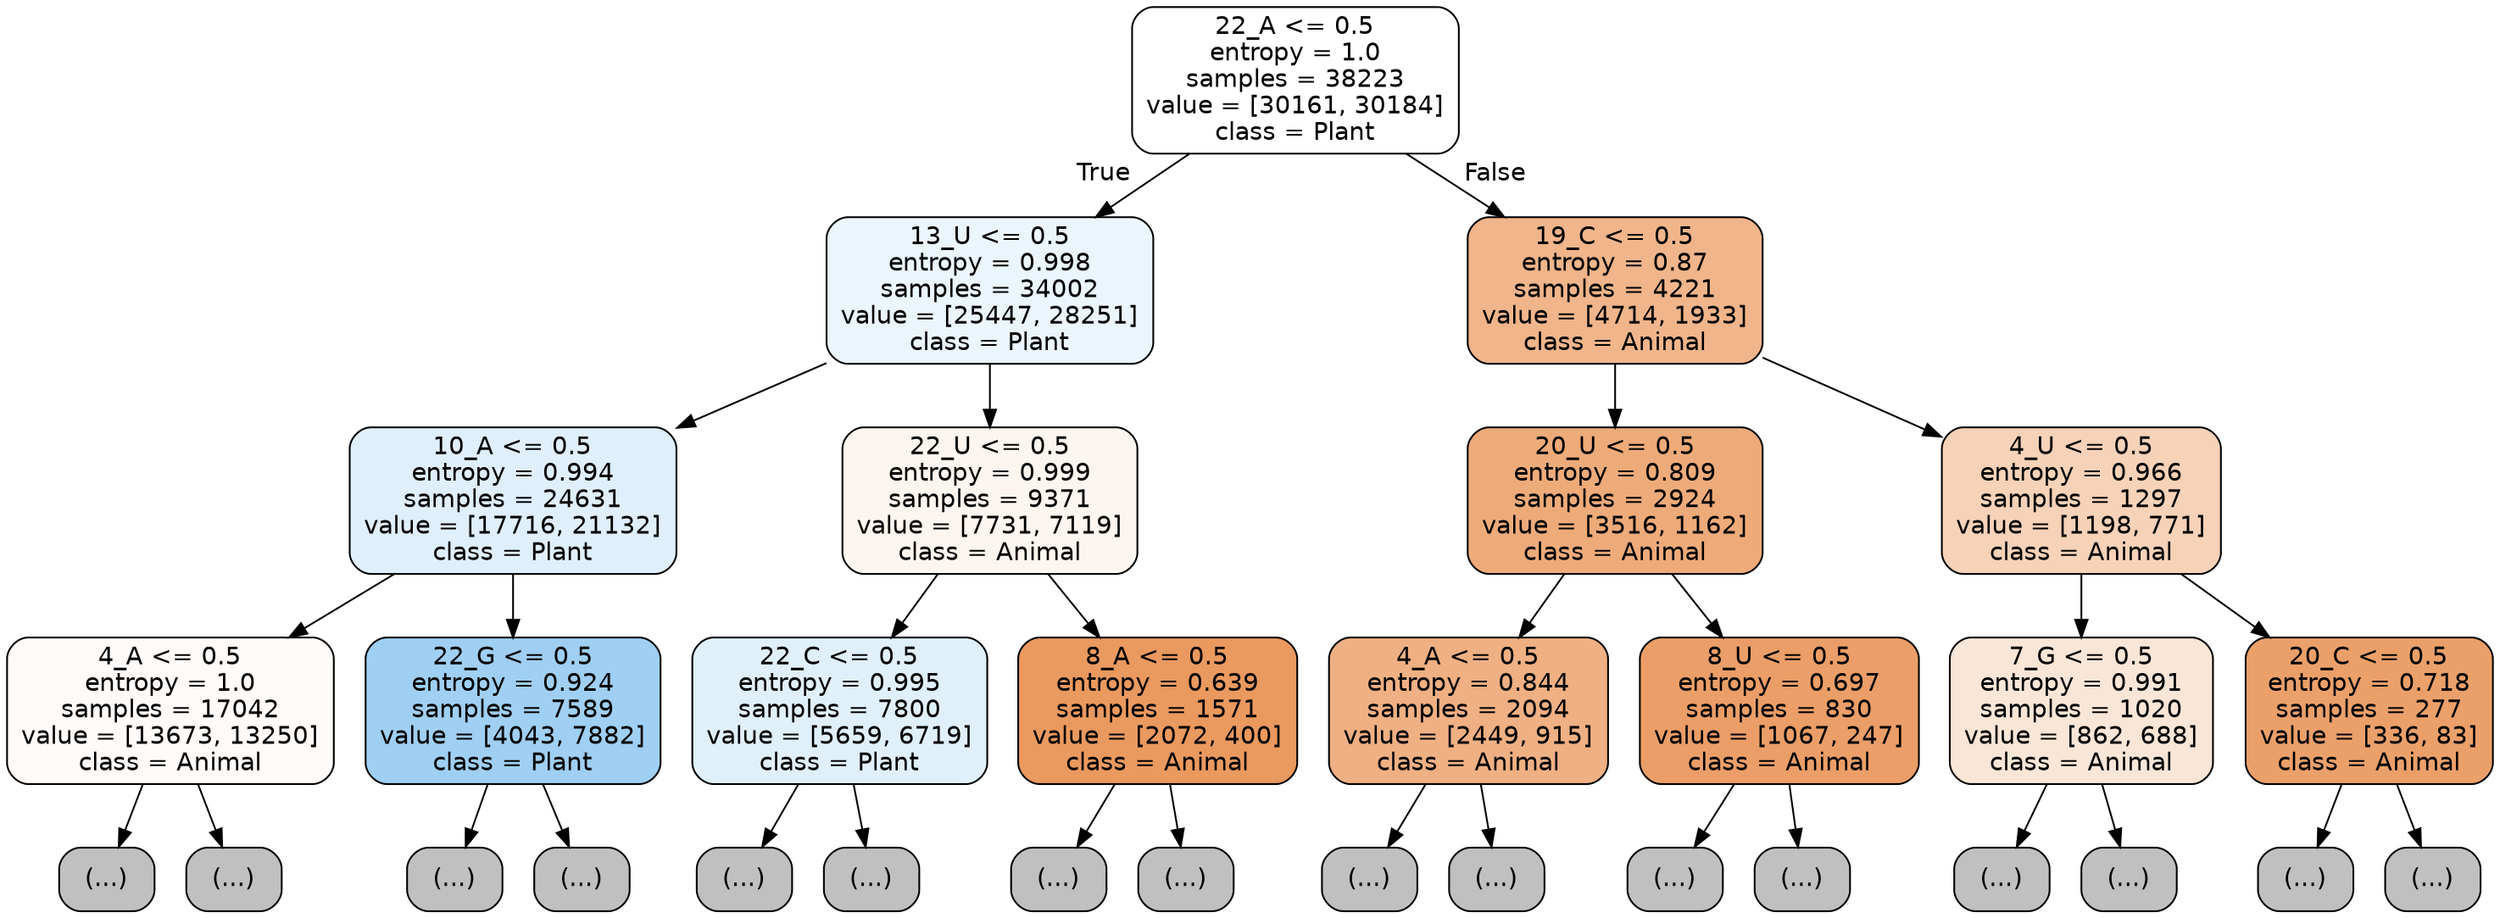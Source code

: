 digraph Tree {
node [shape=box, style="filled, rounded", color="black", fontname="helvetica"] ;
edge [fontname="helvetica"] ;
0 [label="22_A <= 0.5\nentropy = 1.0\nsamples = 38223\nvalue = [30161, 30184]\nclass = Plant", fillcolor="#ffffff"] ;
1 [label="13_U <= 0.5\nentropy = 0.998\nsamples = 34002\nvalue = [25447, 28251]\nclass = Plant", fillcolor="#ebf5fc"] ;
0 -> 1 [labeldistance=2.5, labelangle=45, headlabel="True"] ;
2 [label="10_A <= 0.5\nentropy = 0.994\nsamples = 24631\nvalue = [17716, 21132]\nclass = Plant", fillcolor="#dfeffb"] ;
1 -> 2 ;
3 [label="4_A <= 0.5\nentropy = 1.0\nsamples = 17042\nvalue = [13673, 13250]\nclass = Animal", fillcolor="#fefbf9"] ;
2 -> 3 ;
4 [label="(...)", fillcolor="#C0C0C0"] ;
3 -> 4 ;
6095 [label="(...)", fillcolor="#C0C0C0"] ;
3 -> 6095 ;
8070 [label="22_G <= 0.5\nentropy = 0.924\nsamples = 7589\nvalue = [4043, 7882]\nclass = Plant", fillcolor="#9fcff2"] ;
2 -> 8070 ;
8071 [label="(...)", fillcolor="#C0C0C0"] ;
8070 -> 8071 ;
10260 [label="(...)", fillcolor="#C0C0C0"] ;
8070 -> 10260 ;
10623 [label="22_U <= 0.5\nentropy = 0.999\nsamples = 9371\nvalue = [7731, 7119]\nclass = Animal", fillcolor="#fdf5ef"] ;
1 -> 10623 ;
10624 [label="22_C <= 0.5\nentropy = 0.995\nsamples = 7800\nvalue = [5659, 6719]\nclass = Plant", fillcolor="#e0f0fb"] ;
10623 -> 10624 ;
10625 [label="(...)", fillcolor="#C0C0C0"] ;
10624 -> 10625 ;
13742 [label="(...)", fillcolor="#C0C0C0"] ;
10624 -> 13742 ;
14323 [label="8_A <= 0.5\nentropy = 0.639\nsamples = 1571\nvalue = [2072, 400]\nclass = Animal", fillcolor="#ea995f"] ;
10623 -> 14323 ;
14324 [label="(...)", fillcolor="#C0C0C0"] ;
14323 -> 14324 ;
14725 [label="(...)", fillcolor="#C0C0C0"] ;
14323 -> 14725 ;
14850 [label="19_C <= 0.5\nentropy = 0.87\nsamples = 4221\nvalue = [4714, 1933]\nclass = Animal", fillcolor="#f0b58a"] ;
0 -> 14850 [labeldistance=2.5, labelangle=-45, headlabel="False"] ;
14851 [label="20_U <= 0.5\nentropy = 0.809\nsamples = 2924\nvalue = [3516, 1162]\nclass = Animal", fillcolor="#eeab7a"] ;
14850 -> 14851 ;
14852 [label="4_A <= 0.5\nentropy = 0.844\nsamples = 2094\nvalue = [2449, 915]\nclass = Animal", fillcolor="#efb083"] ;
14851 -> 14852 ;
14853 [label="(...)", fillcolor="#C0C0C0"] ;
14852 -> 14853 ;
15632 [label="(...)", fillcolor="#C0C0C0"] ;
14852 -> 15632 ;
15885 [label="8_U <= 0.5\nentropy = 0.697\nsamples = 830\nvalue = [1067, 247]\nclass = Animal", fillcolor="#eb9e67"] ;
14851 -> 15885 ;
15886 [label="(...)", fillcolor="#C0C0C0"] ;
15885 -> 15886 ;
16119 [label="(...)", fillcolor="#C0C0C0"] ;
15885 -> 16119 ;
16194 [label="4_U <= 0.5\nentropy = 0.966\nsamples = 1297\nvalue = [1198, 771]\nclass = Animal", fillcolor="#f6d2b8"] ;
14850 -> 16194 ;
16195 [label="7_G <= 0.5\nentropy = 0.991\nsamples = 1020\nvalue = [862, 688]\nclass = Animal", fillcolor="#fae6d7"] ;
16194 -> 16195 ;
16196 [label="(...)", fillcolor="#C0C0C0"] ;
16195 -> 16196 ;
16497 [label="(...)", fillcolor="#C0C0C0"] ;
16195 -> 16497 ;
16608 [label="20_C <= 0.5\nentropy = 0.718\nsamples = 277\nvalue = [336, 83]\nclass = Animal", fillcolor="#eba06a"] ;
16194 -> 16608 ;
16609 [label="(...)", fillcolor="#C0C0C0"] ;
16608 -> 16609 ;
16694 [label="(...)", fillcolor="#C0C0C0"] ;
16608 -> 16694 ;
}
